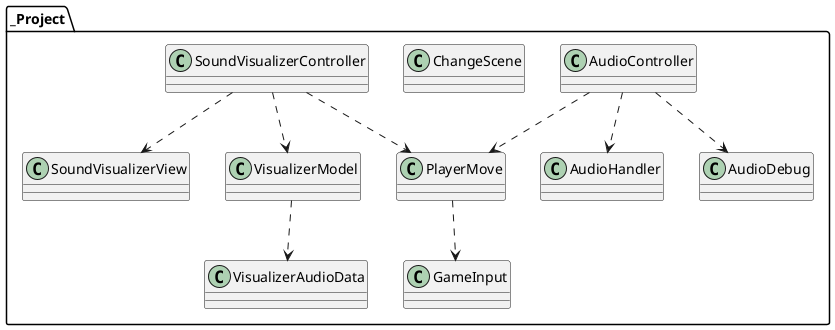 ﻿@startuml
'https://plantuml.com/class-diagram

namespace _Project{
    class AudioController
    class AudioDebug
    class AudioHandler
    class ChangeScene
    class GameInput
    class PlayerMove
    class SoundVisualizerController
    class SoundVisualizerView
    class VisualizerModel
    class VisualizerAudioData
    
    PlayerMove ..> GameInput
    VisualizerModel ..> VisualizerAudioData
    SoundVisualizerController ..> PlayerMove
    SoundVisualizerController ..> VisualizerModel
    SoundVisualizerController ..> SoundVisualizerView
    
    AudioController ..> AudioDebug
    AudioController ..> PlayerMove
    AudioController ..> AudioHandler
}

@enduml